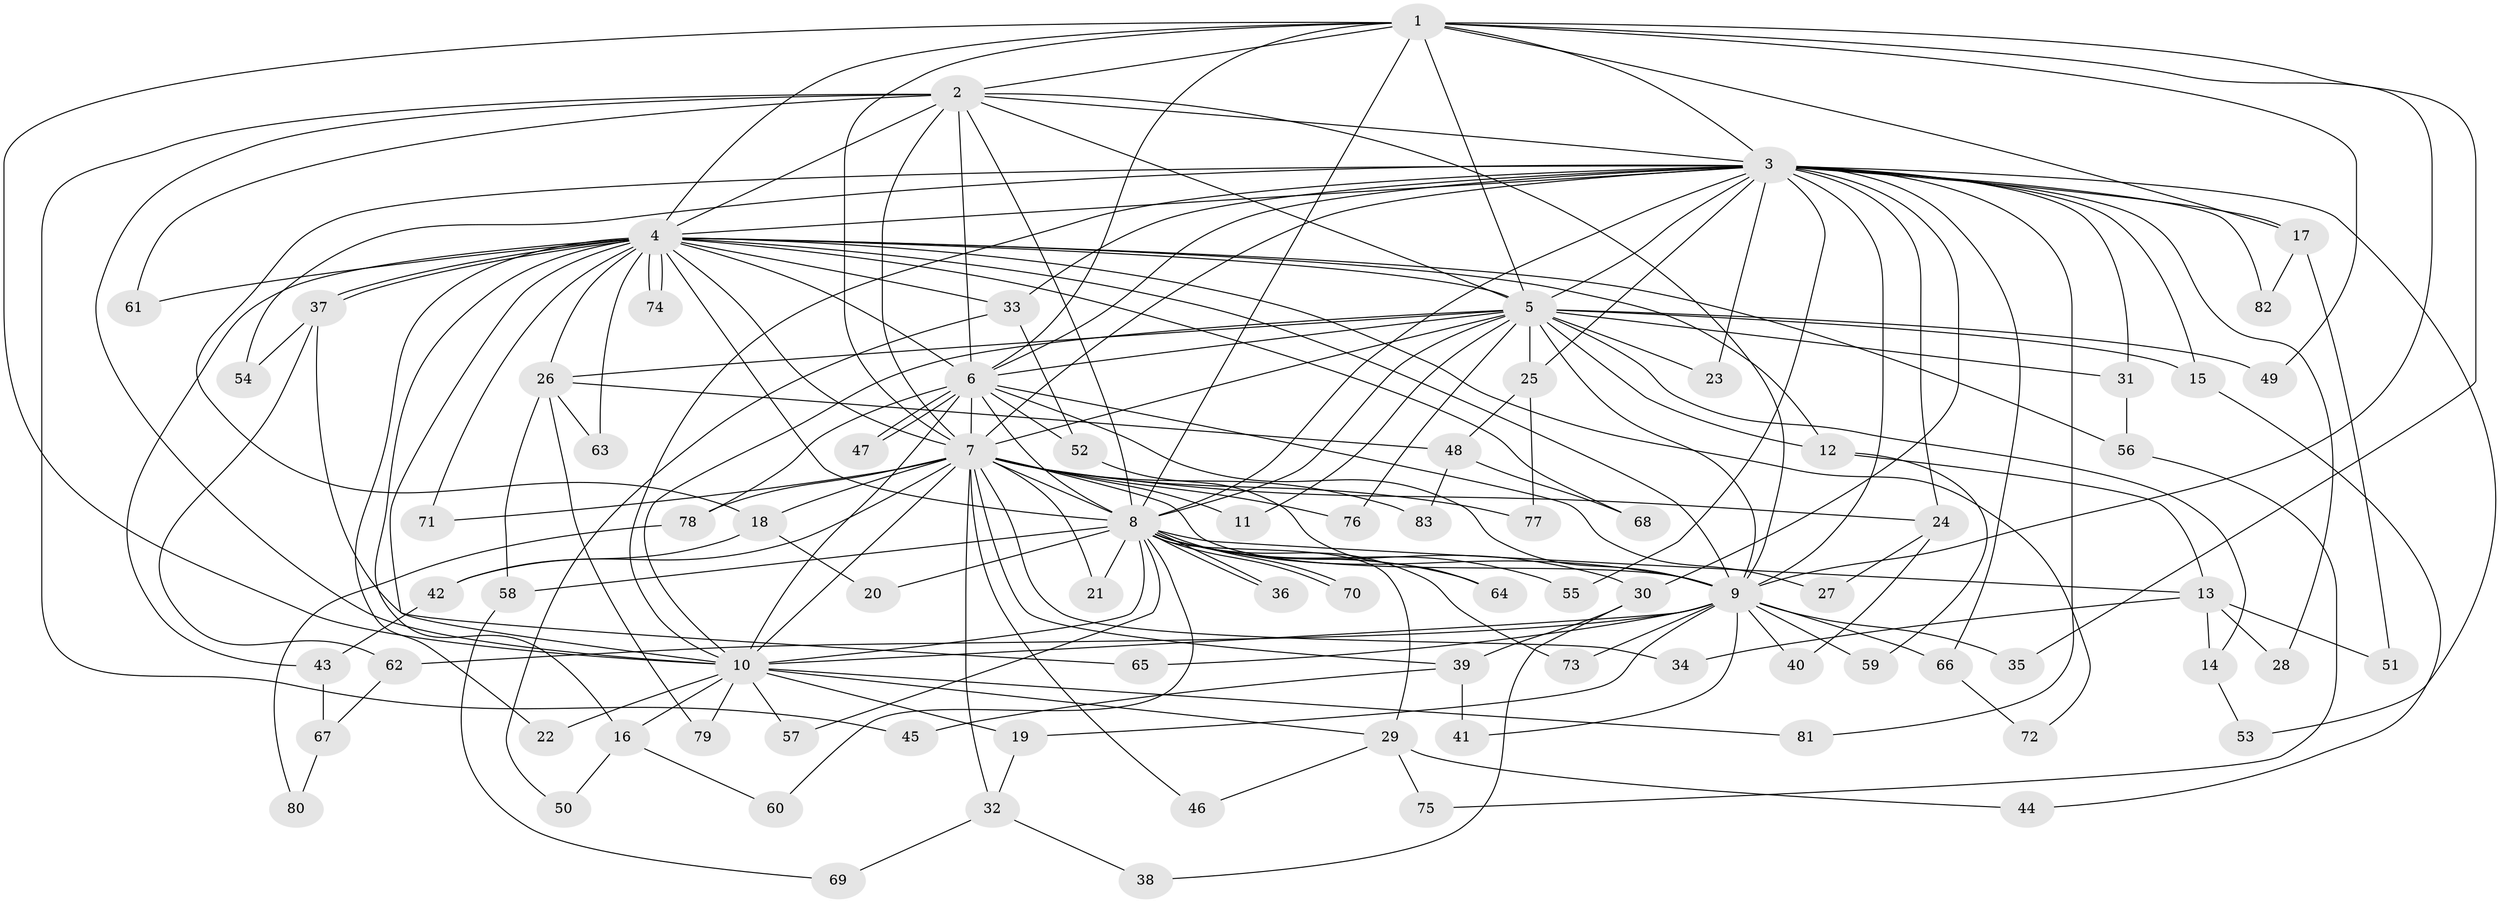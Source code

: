 // Generated by graph-tools (version 1.1) at 2025/34/03/09/25 02:34:54]
// undirected, 83 vertices, 191 edges
graph export_dot {
graph [start="1"]
  node [color=gray90,style=filled];
  1;
  2;
  3;
  4;
  5;
  6;
  7;
  8;
  9;
  10;
  11;
  12;
  13;
  14;
  15;
  16;
  17;
  18;
  19;
  20;
  21;
  22;
  23;
  24;
  25;
  26;
  27;
  28;
  29;
  30;
  31;
  32;
  33;
  34;
  35;
  36;
  37;
  38;
  39;
  40;
  41;
  42;
  43;
  44;
  45;
  46;
  47;
  48;
  49;
  50;
  51;
  52;
  53;
  54;
  55;
  56;
  57;
  58;
  59;
  60;
  61;
  62;
  63;
  64;
  65;
  66;
  67;
  68;
  69;
  70;
  71;
  72;
  73;
  74;
  75;
  76;
  77;
  78;
  79;
  80;
  81;
  82;
  83;
  1 -- 2;
  1 -- 3;
  1 -- 4;
  1 -- 5;
  1 -- 6;
  1 -- 7;
  1 -- 8;
  1 -- 9;
  1 -- 10;
  1 -- 17;
  1 -- 35;
  1 -- 49;
  2 -- 3;
  2 -- 4;
  2 -- 5;
  2 -- 6;
  2 -- 7;
  2 -- 8;
  2 -- 9;
  2 -- 10;
  2 -- 45;
  2 -- 61;
  3 -- 4;
  3 -- 5;
  3 -- 6;
  3 -- 7;
  3 -- 8;
  3 -- 9;
  3 -- 10;
  3 -- 15;
  3 -- 17;
  3 -- 18;
  3 -- 23;
  3 -- 24;
  3 -- 25;
  3 -- 28;
  3 -- 30;
  3 -- 31;
  3 -- 33;
  3 -- 53;
  3 -- 54;
  3 -- 55;
  3 -- 66;
  3 -- 81;
  3 -- 82;
  4 -- 5;
  4 -- 6;
  4 -- 7;
  4 -- 8;
  4 -- 9;
  4 -- 10;
  4 -- 12;
  4 -- 16;
  4 -- 22;
  4 -- 26;
  4 -- 33;
  4 -- 37;
  4 -- 37;
  4 -- 43;
  4 -- 56;
  4 -- 61;
  4 -- 63;
  4 -- 68;
  4 -- 71;
  4 -- 72;
  4 -- 74;
  4 -- 74;
  5 -- 6;
  5 -- 7;
  5 -- 8;
  5 -- 9;
  5 -- 10;
  5 -- 11;
  5 -- 12;
  5 -- 14;
  5 -- 15;
  5 -- 23;
  5 -- 25;
  5 -- 26;
  5 -- 31;
  5 -- 49;
  5 -- 76;
  6 -- 7;
  6 -- 8;
  6 -- 9;
  6 -- 10;
  6 -- 27;
  6 -- 47;
  6 -- 47;
  6 -- 52;
  6 -- 78;
  7 -- 8;
  7 -- 9;
  7 -- 10;
  7 -- 11;
  7 -- 18;
  7 -- 21;
  7 -- 24;
  7 -- 32;
  7 -- 34;
  7 -- 39;
  7 -- 42;
  7 -- 46;
  7 -- 71;
  7 -- 76;
  7 -- 77;
  7 -- 78;
  7 -- 83;
  8 -- 9;
  8 -- 10;
  8 -- 13;
  8 -- 20;
  8 -- 21;
  8 -- 29;
  8 -- 30;
  8 -- 36;
  8 -- 36;
  8 -- 55;
  8 -- 57;
  8 -- 58;
  8 -- 60;
  8 -- 64;
  8 -- 70;
  8 -- 70;
  8 -- 73;
  9 -- 10;
  9 -- 19;
  9 -- 35;
  9 -- 40;
  9 -- 41;
  9 -- 59;
  9 -- 62;
  9 -- 65;
  9 -- 66;
  9 -- 73;
  10 -- 16;
  10 -- 19;
  10 -- 22;
  10 -- 29;
  10 -- 57;
  10 -- 79;
  10 -- 81;
  12 -- 13;
  12 -- 59;
  13 -- 14;
  13 -- 28;
  13 -- 34;
  13 -- 51;
  14 -- 53;
  15 -- 44;
  16 -- 50;
  16 -- 60;
  17 -- 51;
  17 -- 82;
  18 -- 20;
  18 -- 42;
  19 -- 32;
  24 -- 27;
  24 -- 40;
  25 -- 48;
  25 -- 77;
  26 -- 48;
  26 -- 58;
  26 -- 63;
  26 -- 79;
  29 -- 44;
  29 -- 46;
  29 -- 75;
  30 -- 38;
  30 -- 39;
  31 -- 56;
  32 -- 38;
  32 -- 69;
  33 -- 50;
  33 -- 52;
  37 -- 54;
  37 -- 62;
  37 -- 65;
  39 -- 41;
  39 -- 45;
  42 -- 43;
  43 -- 67;
  48 -- 68;
  48 -- 83;
  52 -- 64;
  56 -- 75;
  58 -- 69;
  62 -- 67;
  66 -- 72;
  67 -- 80;
  78 -- 80;
}
